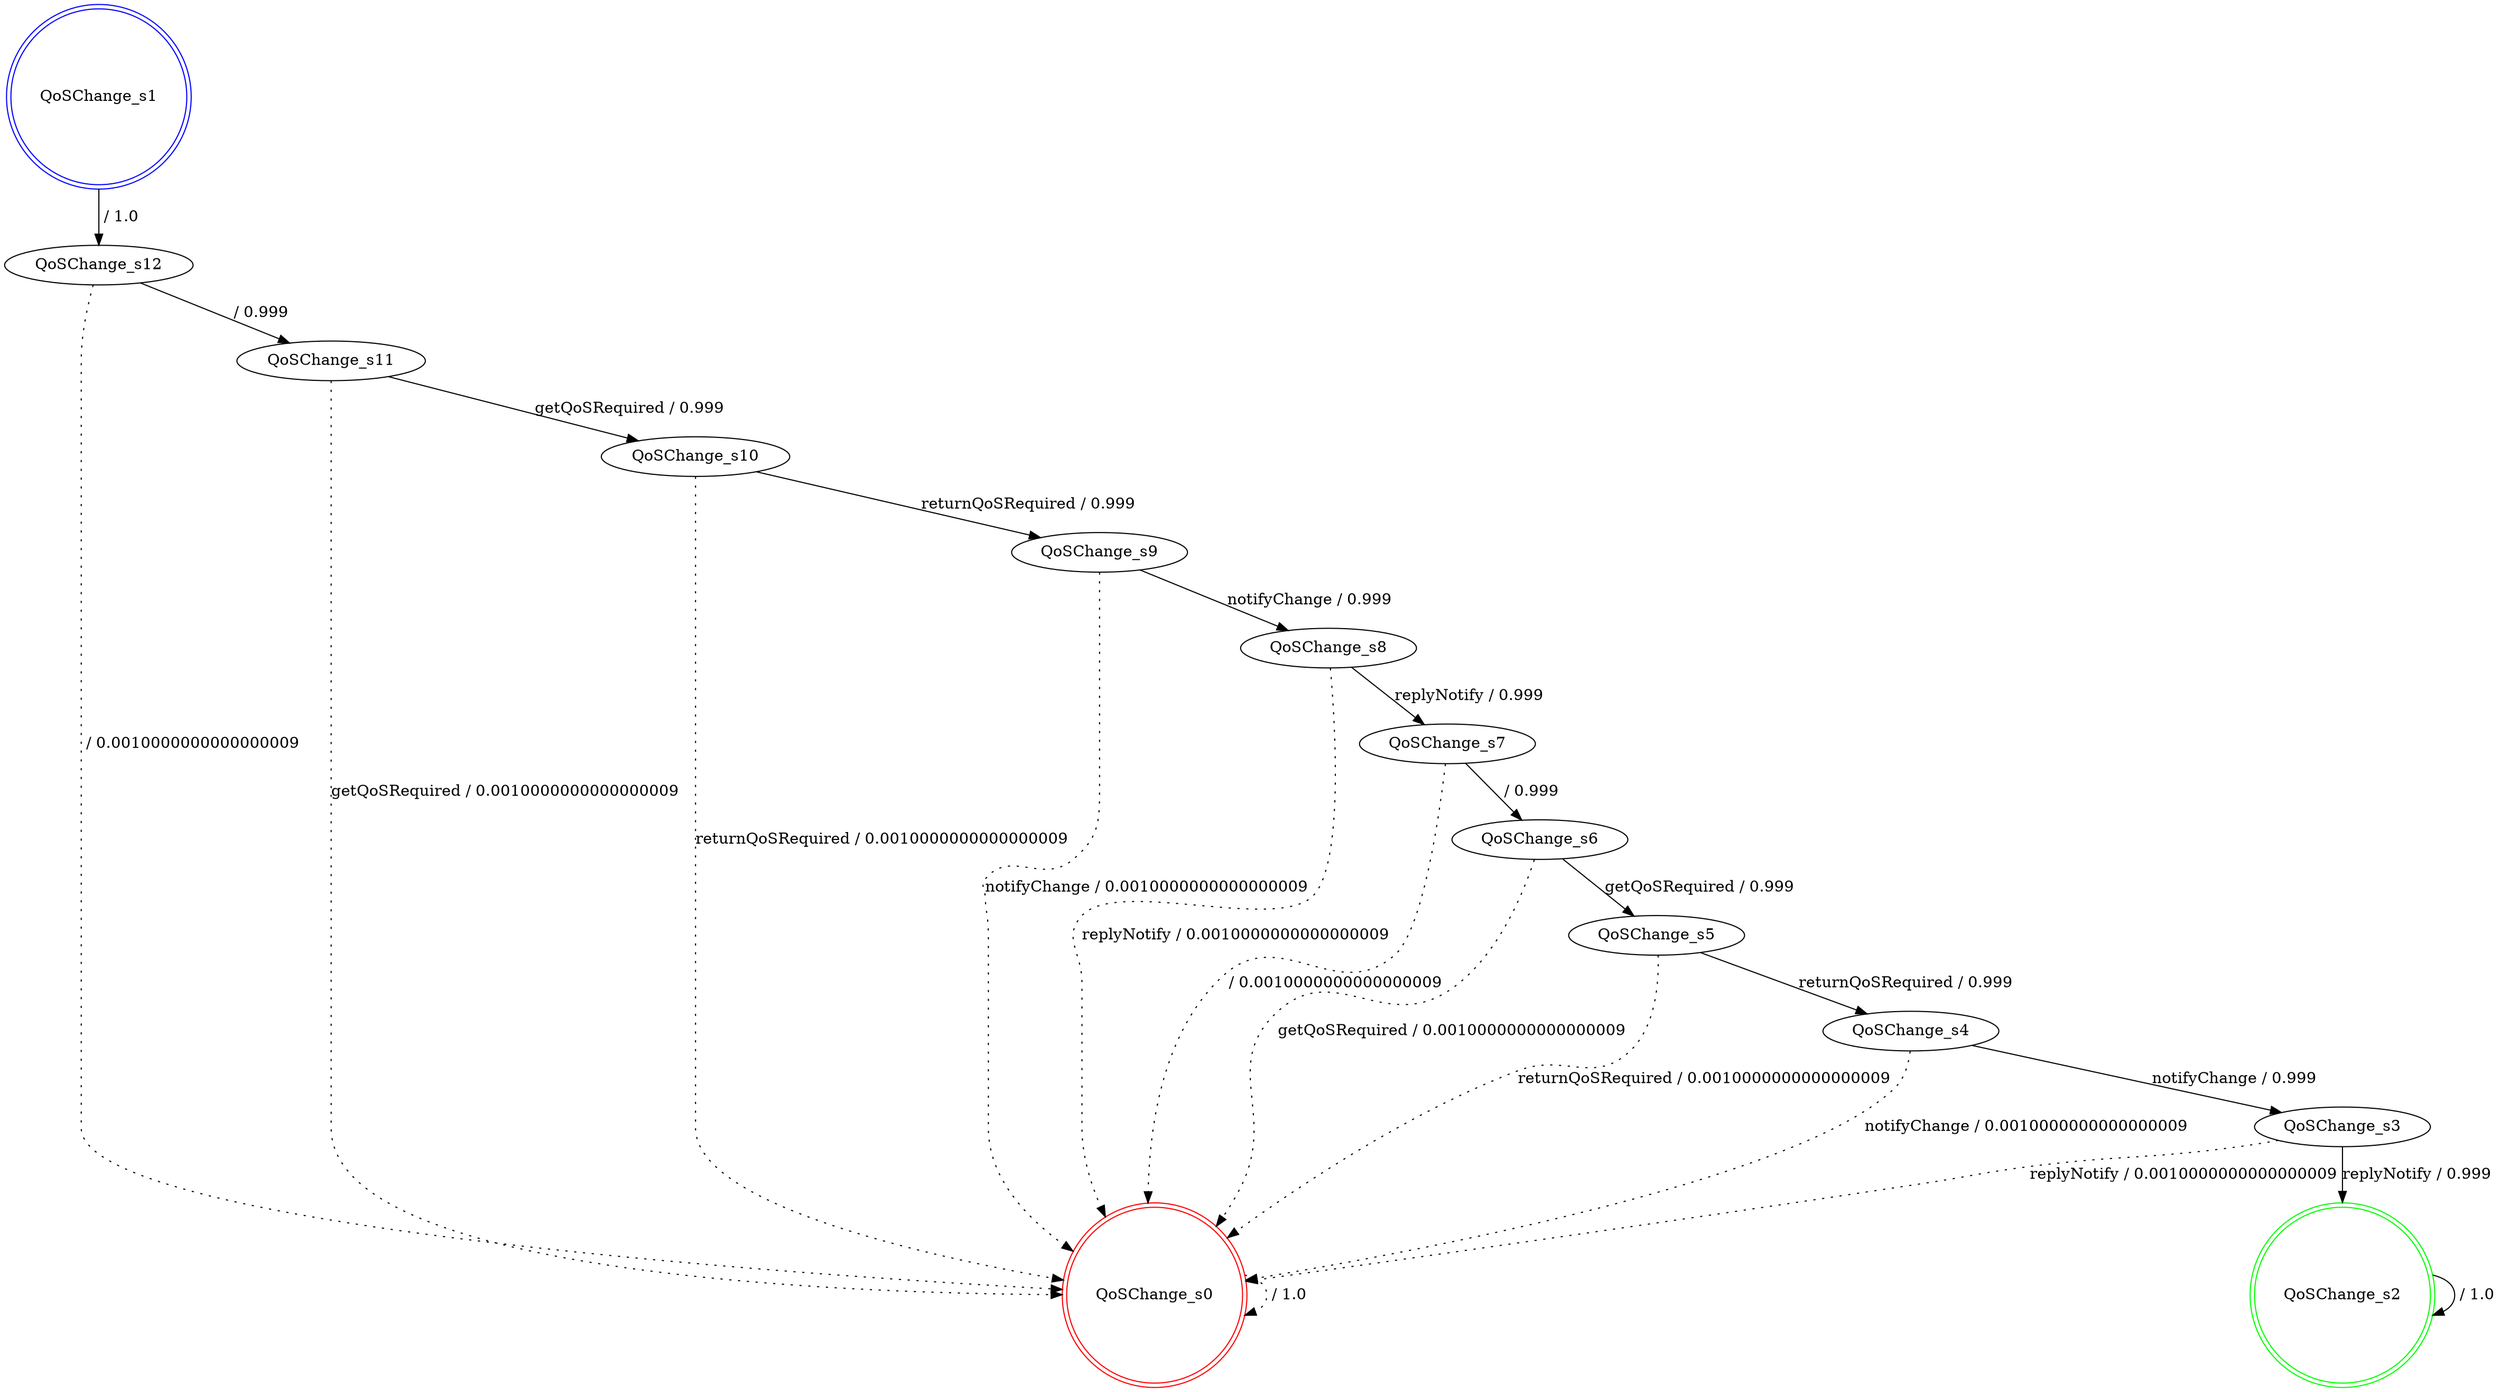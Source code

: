 digraph graphname {
QoSChange_s0 [label="QoSChange_s0",color=red,shape=doublecircle ];
QoSChange_s1 [label="QoSChange_s1",color=blue,shape=doublecircle ];
QoSChange_s2 [label="QoSChange_s2",color=green,shape=doublecircle ];
QoSChange_s3 [label="QoSChange_s3" ];
QoSChange_s4 [label="QoSChange_s4" ];
QoSChange_s5 [label="QoSChange_s5" ];
QoSChange_s6 [label="QoSChange_s6" ];
QoSChange_s7 [label="QoSChange_s7" ];
QoSChange_s8 [label="QoSChange_s8" ];
QoSChange_s9 [label="QoSChange_s9" ];
QoSChange_s10 [label="QoSChange_s10" ];
QoSChange_s11 [label="QoSChange_s11" ];
QoSChange_s12 [label="QoSChange_s12" ];
QoSChange_s0 -> QoSChange_s0 [label=" / 1.0", style=dotted];
QoSChange_s1 -> QoSChange_s12 [label=" / 1.0"];
QoSChange_s2 -> QoSChange_s2 [label=" / 1.0"];
QoSChange_s3 -> QoSChange_s2 [label="replyNotify / 0.999"];
QoSChange_s3 -> QoSChange_s0 [label="replyNotify / 0.0010000000000000009", style=dotted];
QoSChange_s4 -> QoSChange_s3 [label="notifyChange / 0.999"];
QoSChange_s4 -> QoSChange_s0 [label="notifyChange / 0.0010000000000000009", style=dotted];
QoSChange_s5 -> QoSChange_s4 [label="returnQoSRequired / 0.999"];
QoSChange_s5 -> QoSChange_s0 [label="returnQoSRequired / 0.0010000000000000009", style=dotted];
QoSChange_s6 -> QoSChange_s5 [label="getQoSRequired / 0.999"];
QoSChange_s6 -> QoSChange_s0 [label="getQoSRequired / 0.0010000000000000009", style=dotted];
QoSChange_s7 -> QoSChange_s6 [label=" / 0.999"];
QoSChange_s7 -> QoSChange_s0 [label=" / 0.0010000000000000009", style=dotted];
QoSChange_s8 -> QoSChange_s7 [label="replyNotify / 0.999"];
QoSChange_s8 -> QoSChange_s0 [label="replyNotify / 0.0010000000000000009", style=dotted];
QoSChange_s9 -> QoSChange_s8 [label="notifyChange / 0.999"];
QoSChange_s9 -> QoSChange_s0 [label="notifyChange / 0.0010000000000000009", style=dotted];
QoSChange_s10 -> QoSChange_s9 [label="returnQoSRequired / 0.999"];
QoSChange_s10 -> QoSChange_s0 [label="returnQoSRequired / 0.0010000000000000009", style=dotted];
QoSChange_s11 -> QoSChange_s10 [label="getQoSRequired / 0.999"];
QoSChange_s11 -> QoSChange_s0 [label="getQoSRequired / 0.0010000000000000009", style=dotted];
QoSChange_s12 -> QoSChange_s11 [label=" / 0.999"];
QoSChange_s12 -> QoSChange_s0 [label=" / 0.0010000000000000009", style=dotted];
}